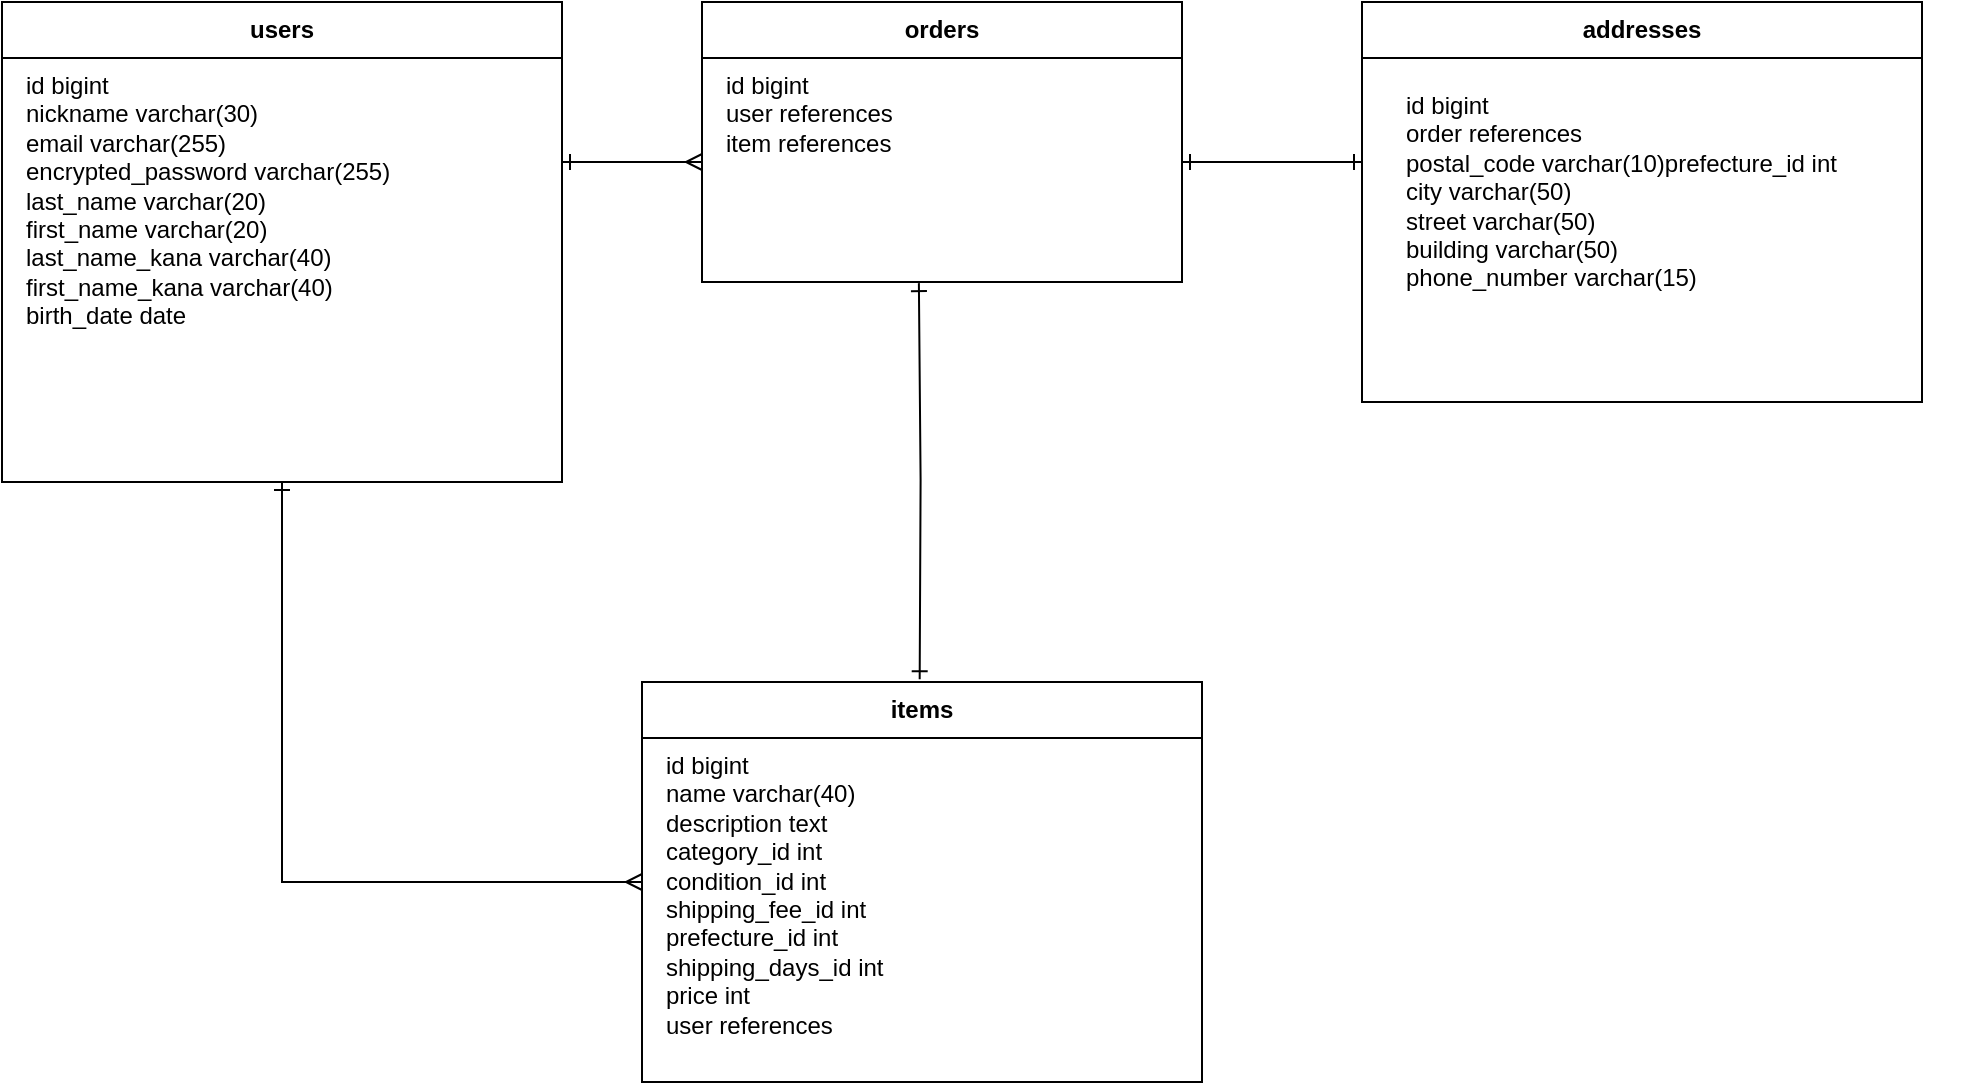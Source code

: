 <mxfile>
    <diagram id="0rWLQNU3wmxKYMFBeWly" name="ER Diagram">
        <mxGraphModel dx="744" dy="494" grid="1" gridSize="10" guides="1" tooltips="1" connect="1" arrows="1" fold="1" page="1" pageScale="1" pageWidth="827" pageHeight="1169" math="0" shadow="0">
            <root>
                <mxCell id="0"/>
                <mxCell id="1" parent="0"/>
                <mxCell id="244" value="users" style="shape=swimlane;horizontal=1;rounded=0;whiteSpace=wrap;fillColor=none;strokeColor=#000000;startSize=28;fontStyle=1;portConstraint=eastwest;rotatable=0;" parent="1" vertex="1">
                    <mxGeometry x="20" y="240" width="280" height="240" as="geometry"/>
                </mxCell>
                <mxCell id="245" value="id bigint&#xa;nickname varchar(30)&#xa;email varchar(255)&#xa;encrypted_password varchar(255)&#xa;last_name varchar(20)&#xa;first_name varchar(20)&#xa;last_name_kana varchar(40)&#xa;first_name_kana varchar(40)&#xa;birth_date date&#xa;" style="whiteSpace=wrap;align=left;verticalAlign=top;fillColor=none;strokeColor=none;" parent="244" vertex="1">
                    <mxGeometry x="10" y="28" width="280" height="212" as="geometry"/>
                </mxCell>
                <mxCell id="246" value="items" style="shape=swimlane;horizontal=1;rounded=0;whiteSpace=wrap;fillColor=none;strokeColor=#000000;startSize=28;fontStyle=1;portConstraint=eastwest;rotatable=0;" parent="1" vertex="1">
                    <mxGeometry x="340" y="580" width="280" height="200" as="geometry"/>
                </mxCell>
                <mxCell id="247" value="id bigint&#xa;name varchar(40)&#xa;description text&#xa;category_id int&#xa;condition_id int&#xa;shipping_fee_id int&#xa;prefecture_id int&#xa;shipping_days_id int&#xa;price int&#xa;user references&#xa;" style="whiteSpace=wrap;align=left;verticalAlign=top;fillColor=none;strokeColor=none;" parent="246" vertex="1">
                    <mxGeometry x="10" y="28" width="280" height="172" as="geometry"/>
                </mxCell>
                <mxCell id="248" value="orders" style="shape=swimlane;horizontal=1;rounded=0;whiteSpace=wrap;fillColor=none;strokeColor=#000000;startSize=28;fontStyle=1;portConstraint=eastwest;rotatable=0;" parent="1" vertex="1">
                    <mxGeometry x="370" y="240" width="240" height="140" as="geometry"/>
                </mxCell>
                <mxCell id="249" value="id bigint&#xa;user references&#xa;item references&#xa;" style="whiteSpace=wrap;align=left;verticalAlign=top;fillColor=none;strokeColor=none;" parent="248" vertex="1">
                    <mxGeometry x="10" y="28" width="230" height="112" as="geometry"/>
                </mxCell>
                <mxCell id="250" value="addresses" style="shape=swimlane;horizontal=1;rounded=0;whiteSpace=wrap;fillColor=none;strokeColor=#000000;startSize=28;fontStyle=1;portConstraint=eastwest;rotatable=0;" parent="1" vertex="1">
                    <mxGeometry x="700" y="240" width="280" height="200" as="geometry"/>
                </mxCell>
                <mxCell id="251" value="id bigint&#xa;order references&#xa;postal_code varchar(10)prefecture_id int&#xa;city varchar(50)&#xa;street varchar(50)&#xa;building varchar(50)&#xa;phone_number varchar(15)" style="whiteSpace=wrap;align=left;verticalAlign=top;fillColor=none;strokeColor=none;" parent="250" vertex="1">
                    <mxGeometry x="20" y="38" width="280" height="172" as="geometry"/>
                </mxCell>
                <mxCell id="252" style="edgeStyle=orthogonalEdgeStyle;rounded=0;strokeColor=#000000;html=1;startArrow=ERone;startFill=1;endArrow=ERmany;endFill=1;rotatable=0;" parent="1" target="246" edge="1">
                    <mxGeometry relative="1" as="geometry">
                        <mxPoint x="160" y="480" as="sourcePoint"/>
                        <Array as="points">
                            <mxPoint x="160" y="480"/>
                            <mxPoint x="160" y="680"/>
                        </Array>
                    </mxGeometry>
                </mxCell>
                <mxCell id="253" style="edgeStyle=orthogonalEdgeStyle;rounded=0;strokeColor=#000000;html=1;startArrow=ERone;startFill=1;endArrow=ERmany;endFill=1;rotatable=0;" parent="1" edge="1">
                    <mxGeometry relative="1" as="geometry">
                        <Array as="points">
                            <mxPoint x="310" y="320"/>
                        </Array>
                        <mxPoint x="300" y="320" as="sourcePoint"/>
                        <mxPoint x="370" y="320" as="targetPoint"/>
                    </mxGeometry>
                </mxCell>
                <mxCell id="254" style="edgeStyle=orthogonalEdgeStyle;rounded=0;strokeColor=#000000;html=1;startArrow=ERone;startFill=1;endArrow=ERone;endFill=1;rotatable=0;entryX=0.428;entryY=1.005;entryDx=0;entryDy=0;exitX=0.428;exitY=-0.007;exitDx=0;exitDy=0;exitPerimeter=0;entryPerimeter=0;" parent="1" target="249" edge="1">
                    <mxGeometry relative="1" as="geometry">
                        <mxPoint x="478.84" y="578.6" as="sourcePoint"/>
                        <mxPoint x="414" y="380" as="targetPoint"/>
                        <Array as="points"/>
                    </mxGeometry>
                </mxCell>
                <mxCell id="255" style="rounded=0;strokeColor=#000000;html=1;startArrow=ERone;startFill=1;endArrow=ERone;endFill=1;rotatable=0;" parent="1" edge="1">
                    <mxGeometry relative="1" as="geometry">
                        <mxPoint x="610" y="320" as="sourcePoint"/>
                        <mxPoint x="700" y="320" as="targetPoint"/>
                    </mxGeometry>
                </mxCell>
            </root>
        </mxGraphModel>
    </diagram>
</mxfile>